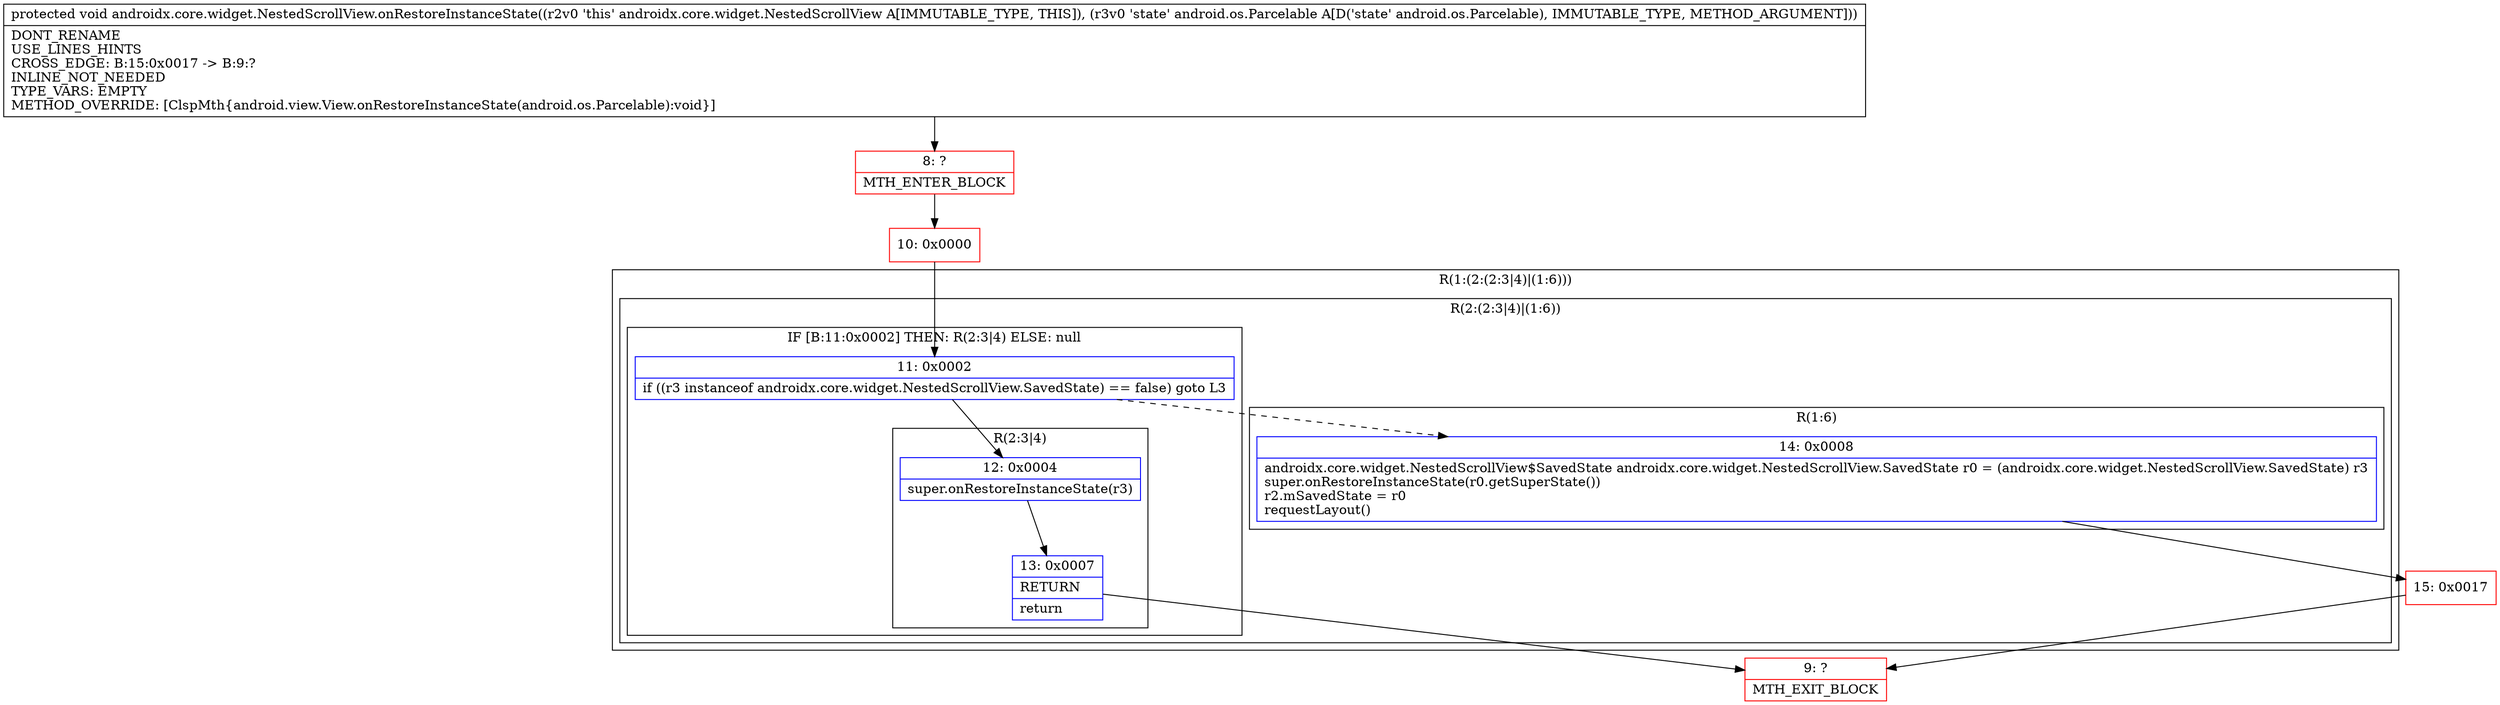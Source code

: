 digraph "CFG forandroidx.core.widget.NestedScrollView.onRestoreInstanceState(Landroid\/os\/Parcelable;)V" {
subgraph cluster_Region_353025869 {
label = "R(1:(2:(2:3|4)|(1:6)))";
node [shape=record,color=blue];
subgraph cluster_Region_298437229 {
label = "R(2:(2:3|4)|(1:6))";
node [shape=record,color=blue];
subgraph cluster_IfRegion_777181865 {
label = "IF [B:11:0x0002] THEN: R(2:3|4) ELSE: null";
node [shape=record,color=blue];
Node_11 [shape=record,label="{11\:\ 0x0002|if ((r3 instanceof androidx.core.widget.NestedScrollView.SavedState) == false) goto L3\l}"];
subgraph cluster_Region_284953020 {
label = "R(2:3|4)";
node [shape=record,color=blue];
Node_12 [shape=record,label="{12\:\ 0x0004|super.onRestoreInstanceState(r3)\l}"];
Node_13 [shape=record,label="{13\:\ 0x0007|RETURN\l|return\l}"];
}
}
subgraph cluster_Region_384165603 {
label = "R(1:6)";
node [shape=record,color=blue];
Node_14 [shape=record,label="{14\:\ 0x0008|androidx.core.widget.NestedScrollView$SavedState androidx.core.widget.NestedScrollView.SavedState r0 = (androidx.core.widget.NestedScrollView.SavedState) r3\lsuper.onRestoreInstanceState(r0.getSuperState())\lr2.mSavedState = r0\lrequestLayout()\l}"];
}
}
}
Node_8 [shape=record,color=red,label="{8\:\ ?|MTH_ENTER_BLOCK\l}"];
Node_10 [shape=record,color=red,label="{10\:\ 0x0000}"];
Node_9 [shape=record,color=red,label="{9\:\ ?|MTH_EXIT_BLOCK\l}"];
Node_15 [shape=record,color=red,label="{15\:\ 0x0017}"];
MethodNode[shape=record,label="{protected void androidx.core.widget.NestedScrollView.onRestoreInstanceState((r2v0 'this' androidx.core.widget.NestedScrollView A[IMMUTABLE_TYPE, THIS]), (r3v0 'state' android.os.Parcelable A[D('state' android.os.Parcelable), IMMUTABLE_TYPE, METHOD_ARGUMENT]))  | DONT_RENAME\lUSE_LINES_HINTS\lCROSS_EDGE: B:15:0x0017 \-\> B:9:?\lINLINE_NOT_NEEDED\lTYPE_VARS: EMPTY\lMETHOD_OVERRIDE: [ClspMth\{android.view.View.onRestoreInstanceState(android.os.Parcelable):void\}]\l}"];
MethodNode -> Node_8;Node_11 -> Node_12;
Node_11 -> Node_14[style=dashed];
Node_12 -> Node_13;
Node_13 -> Node_9;
Node_14 -> Node_15;
Node_8 -> Node_10;
Node_10 -> Node_11;
Node_15 -> Node_9;
}

